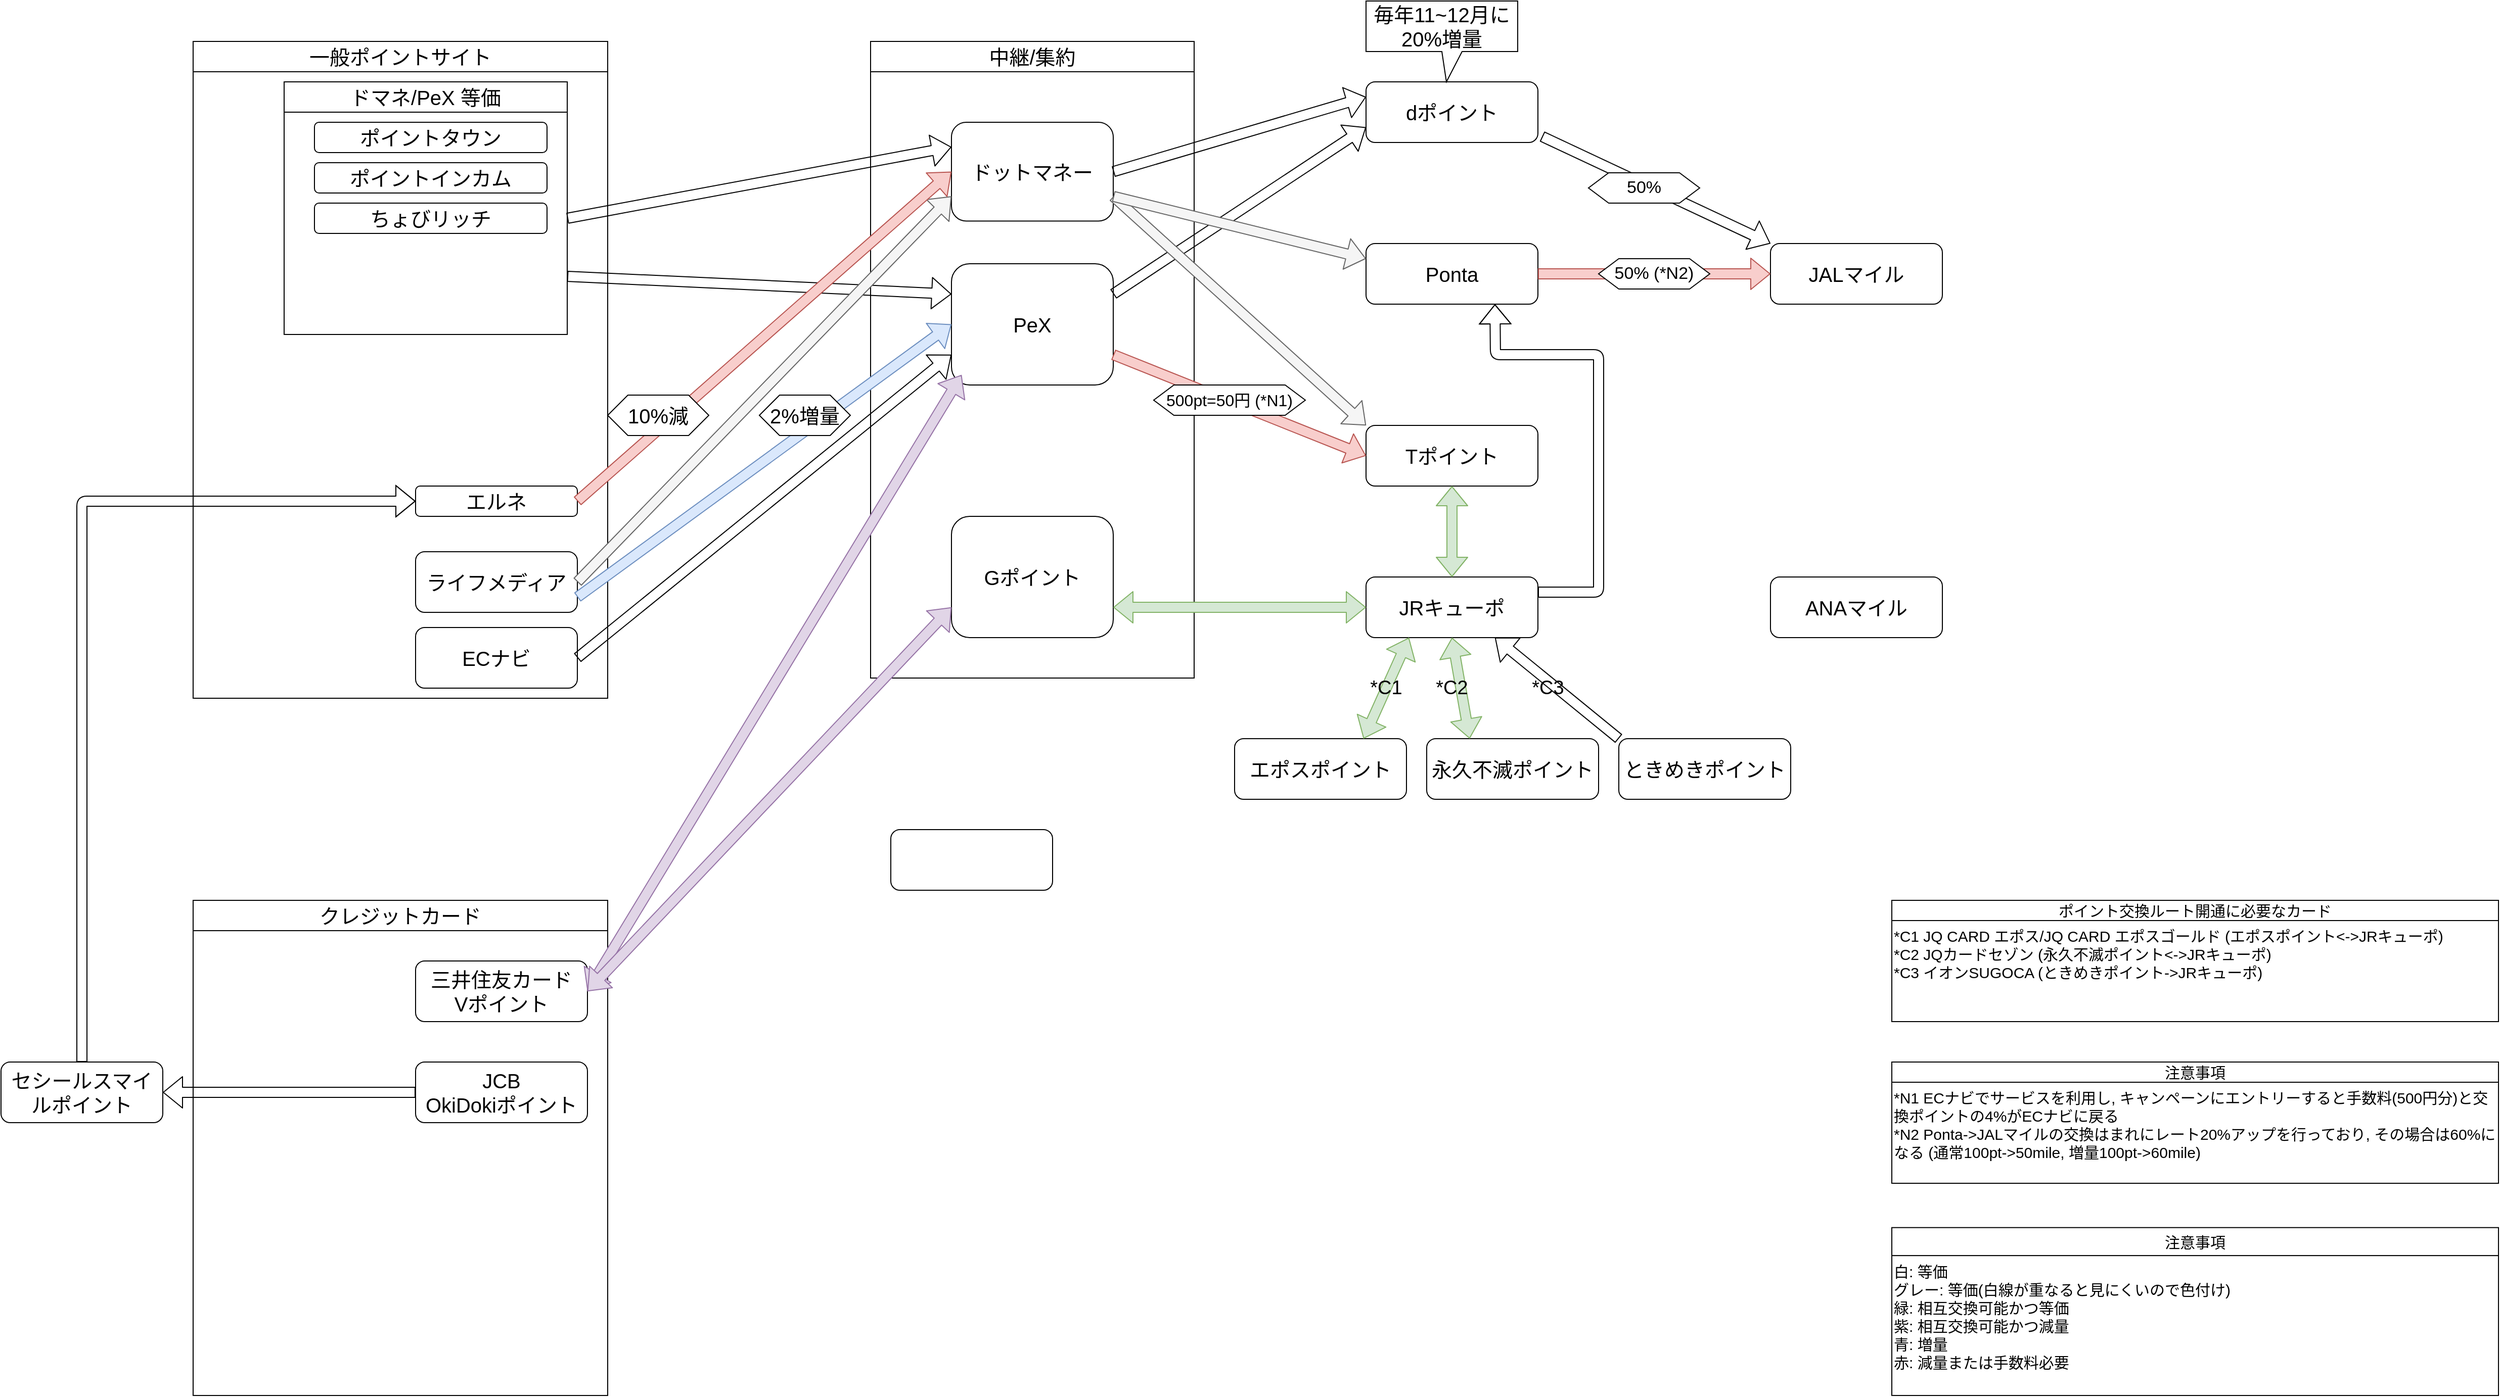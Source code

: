 <mxfile version="14.8.0" type="github">
  <diagram id="JNALb2PzPKqTstAHPSO6" name="ポイントフロー">
    <mxGraphModel dx="2037" dy="1060" grid="1" gridSize="10" guides="1" tooltips="1" connect="1" arrows="1" fold="1" page="1" pageScale="1" pageWidth="4681" pageHeight="3300" math="0" shadow="0">
      <root>
        <mxCell id="0" />
        <mxCell id="1" parent="0" />
        <mxCell id="eb8NVAbyXiwgKea17MFX-14" value="" style="rounded=0;whiteSpace=wrap;html=1;fontSize=20;fillColor=none;" parent="1" vertex="1">
          <mxGeometry x="2110" y="300" width="320" height="600" as="geometry" />
        </mxCell>
        <mxCell id="n4ACcEZn-75h-fmExN6u-18" value="" style="rounded=0;whiteSpace=wrap;html=1;fontSize=20;fillColor=none;" parent="1" vertex="1">
          <mxGeometry x="1440" y="300" width="410" height="620" as="geometry" />
        </mxCell>
        <mxCell id="n4ACcEZn-75h-fmExN6u-24" value="" style="rounded=0;whiteSpace=wrap;html=1;fontSize=20;align=left;fillColor=none;" parent="1" vertex="1">
          <mxGeometry x="1440" y="1150" width="410" height="460" as="geometry" />
        </mxCell>
        <mxCell id="n4ACcEZn-75h-fmExN6u-7" value="&lt;div style=&quot;font-size: 20px;&quot;&gt;&lt;font style=&quot;font-size: 20px;&quot;&gt;PeX&lt;/font&gt;&lt;/div&gt;" style="rounded=1;whiteSpace=wrap;html=1;fontSize=20;" parent="1" vertex="1">
          <mxGeometry x="2190" y="490" width="160" height="120" as="geometry" />
        </mxCell>
        <mxCell id="n4ACcEZn-75h-fmExN6u-8" value="&lt;font style=&quot;font-size: 20px;&quot;&gt;ドットマネー&lt;/font&gt;" style="rounded=1;whiteSpace=wrap;html=1;fontSize=20;" parent="1" vertex="1">
          <mxGeometry x="2190" y="350" width="160" height="97.76" as="geometry" />
        </mxCell>
        <mxCell id="n4ACcEZn-75h-fmExN6u-9" value="" style="rounded=1;whiteSpace=wrap;html=1;fontSize=20;" parent="1" vertex="1">
          <mxGeometry x="2130" y="1050" width="160" height="60" as="geometry" />
        </mxCell>
        <mxCell id="n4ACcEZn-75h-fmExN6u-10" value="&lt;div style=&quot;font-size: 20px;&quot;&gt;&lt;font style=&quot;font-size: 20px;&quot;&gt;ECナビ&lt;/font&gt;&lt;/div&gt;" style="rounded=1;whiteSpace=wrap;html=1;fontSize=20;" parent="1" vertex="1">
          <mxGeometry x="1660" y="850" width="160" height="60" as="geometry" />
        </mxCell>
        <mxCell id="n4ACcEZn-75h-fmExN6u-11" value="&lt;font style=&quot;font-size: 20px;&quot;&gt;ライフメディア&lt;br style=&quot;font-size: 20px;&quot;&gt;&lt;/font&gt;" style="rounded=1;whiteSpace=wrap;html=1;fontSize=20;" parent="1" vertex="1">
          <mxGeometry x="1660" y="775" width="160" height="60" as="geometry" />
        </mxCell>
        <mxCell id="n4ACcEZn-75h-fmExN6u-13" value="" style="shape=flexArrow;endArrow=classic;html=1;fontSize=20;exitX=1;exitY=0.5;exitDx=0;exitDy=0;entryX=0;entryY=0.75;entryDx=0;entryDy=0;" parent="1" source="n4ACcEZn-75h-fmExN6u-10" target="n4ACcEZn-75h-fmExN6u-7" edge="1">
          <mxGeometry width="50" height="50" relative="1" as="geometry">
            <mxPoint x="1820" y="800" as="sourcePoint" />
            <mxPoint x="2030" y="830" as="targetPoint" />
          </mxGeometry>
        </mxCell>
        <mxCell id="n4ACcEZn-75h-fmExN6u-14" value="" style="shape=flexArrow;endArrow=classic;html=1;fontSize=20;entryX=0;entryY=0.5;entryDx=0;entryDy=0;exitX=1;exitY=0.75;exitDx=0;exitDy=0;fillColor=#dae8fc;strokeColor=#6c8ebf;" parent="1" source="n4ACcEZn-75h-fmExN6u-11" target="n4ACcEZn-75h-fmExN6u-7" edge="1">
          <mxGeometry width="50" height="50" relative="1" as="geometry">
            <mxPoint x="1810" y="690" as="sourcePoint" />
            <mxPoint x="1870" y="640" as="targetPoint" />
          </mxGeometry>
        </mxCell>
        <mxCell id="n4ACcEZn-75h-fmExN6u-19" value="一般ポイントサイト" style="whiteSpace=wrap;html=1;fontSize=20;" parent="1" vertex="1">
          <mxGeometry x="1440" y="270" width="410" height="30" as="geometry" />
        </mxCell>
        <mxCell id="n4ACcEZn-75h-fmExN6u-22" value="" style="shape=flexArrow;endArrow=classic;html=1;fontSize=20;entryX=0;entryY=0.25;entryDx=0;entryDy=0;exitX=1;exitY=0.5;exitDx=0;exitDy=0;" parent="1" source="n4ACcEZn-75h-fmExN6u-47" target="n4ACcEZn-75h-fmExN6u-8" edge="1">
          <mxGeometry width="50" height="50" relative="1" as="geometry">
            <mxPoint x="1830" y="525" as="sourcePoint" />
            <mxPoint x="1910" y="540" as="targetPoint" />
          </mxGeometry>
        </mxCell>
        <mxCell id="n4ACcEZn-75h-fmExN6u-23" value="" style="shape=flexArrow;endArrow=classic;html=1;fontSize=20;entryX=0;entryY=0.25;entryDx=0;entryDy=0;exitX=1;exitY=0.75;exitDx=0;exitDy=0;" parent="1" source="n4ACcEZn-75h-fmExN6u-47" target="n4ACcEZn-75h-fmExN6u-7" edge="1">
          <mxGeometry width="50" height="50" relative="1" as="geometry">
            <mxPoint x="1830" y="565" as="sourcePoint" />
            <mxPoint x="1920" y="585" as="targetPoint" />
          </mxGeometry>
        </mxCell>
        <mxCell id="n4ACcEZn-75h-fmExN6u-25" value="&lt;div&gt;三井住友カード&lt;/div&gt;&lt;div&gt;Vポイント&lt;br&gt;&lt;/div&gt;" style="rounded=1;whiteSpace=wrap;html=1;fontSize=20;align=center;" parent="1" vertex="1">
          <mxGeometry x="1660" y="1180" width="170" height="60" as="geometry" />
        </mxCell>
        <mxCell id="n4ACcEZn-75h-fmExN6u-31" value="&lt;div align=&quot;center&quot;&gt;2%増量&lt;/div&gt;" style="shape=hexagon;perimeter=hexagonPerimeter2;whiteSpace=wrap;html=1;fixedSize=1;fontSize=20;align=center;" parent="1" vertex="1">
          <mxGeometry x="2000" y="620" width="90" height="40" as="geometry" />
        </mxCell>
        <mxCell id="n4ACcEZn-75h-fmExN6u-32" value="" style="shape=flexArrow;endArrow=classic;html=1;fontSize=20;entryX=0;entryY=0.25;entryDx=0;entryDy=0;exitX=1;exitY=0.5;exitDx=0;exitDy=0;" parent="1" source="n4ACcEZn-75h-fmExN6u-8" target="n4ACcEZn-75h-fmExN6u-4" edge="1">
          <mxGeometry width="50" height="50" relative="1" as="geometry">
            <mxPoint x="2190" y="500" as="sourcePoint" />
            <mxPoint x="2240" y="450" as="targetPoint" />
          </mxGeometry>
        </mxCell>
        <mxCell id="n4ACcEZn-75h-fmExN6u-33" value="" style="shape=flexArrow;endArrow=classic;html=1;fontSize=20;entryX=0;entryY=0.75;entryDx=0;entryDy=0;exitX=1;exitY=0.25;exitDx=0;exitDy=0;" parent="1" source="n4ACcEZn-75h-fmExN6u-7" target="n4ACcEZn-75h-fmExN6u-4" edge="1">
          <mxGeometry width="50" height="50" relative="1" as="geometry">
            <mxPoint x="2340" y="700" as="sourcePoint" />
            <mxPoint x="2250" y="700" as="targetPoint" />
          </mxGeometry>
        </mxCell>
        <mxCell id="n4ACcEZn-75h-fmExN6u-16" value="" style="shape=flexArrow;endArrow=classic;html=1;fontSize=20;entryX=0;entryY=0.75;entryDx=0;entryDy=0;exitX=1;exitY=0.5;exitDx=0;exitDy=0;fillColor=#f5f5f5;strokeColor=#666666;" parent="1" source="n4ACcEZn-75h-fmExN6u-11" target="n4ACcEZn-75h-fmExN6u-8" edge="1">
          <mxGeometry width="50" height="50" relative="1" as="geometry">
            <mxPoint x="1820" y="655" as="sourcePoint" />
            <mxPoint x="1870" y="605" as="targetPoint" />
          </mxGeometry>
        </mxCell>
        <mxCell id="n4ACcEZn-75h-fmExN6u-35" value="" style="shape=flexArrow;endArrow=classic;startArrow=classic;html=1;fontSize=20;exitX=1;exitY=0.5;exitDx=0;exitDy=0;fillColor=#e1d5e7;strokeColor=#9673a6;" parent="1" source="n4ACcEZn-75h-fmExN6u-25" edge="1">
          <mxGeometry width="50" height="50" relative="1" as="geometry">
            <mxPoint x="1840" y="1030" as="sourcePoint" />
            <mxPoint x="2200" y="600" as="targetPoint" />
          </mxGeometry>
        </mxCell>
        <mxCell id="n4ACcEZn-75h-fmExN6u-36" value="&lt;div align=&quot;center&quot;&gt;クレジットカード&lt;br&gt;&lt;/div&gt;" style="rounded=0;whiteSpace=wrap;html=1;fontSize=20;align=center;" parent="1" vertex="1">
          <mxGeometry x="1440" y="1120" width="410" height="30" as="geometry" />
        </mxCell>
        <mxCell id="n4ACcEZn-75h-fmExN6u-47" value="" style="rounded=0;whiteSpace=wrap;html=1;fontSize=20;align=left;fillColor=none;verticalAlign=top;" parent="1" vertex="1">
          <mxGeometry x="1530" y="330" width="280" height="230" as="geometry" />
        </mxCell>
        <mxCell id="n4ACcEZn-75h-fmExN6u-48" value="ドマネ/PeX 等価" style="rounded=0;whiteSpace=wrap;html=1;fontSize=20;align=center;" parent="1" vertex="1">
          <mxGeometry x="1530" y="310" width="280" height="30" as="geometry" />
        </mxCell>
        <mxCell id="n4ACcEZn-75h-fmExN6u-51" value="ポイントタウン" style="rounded=1;whiteSpace=wrap;html=1;fontSize=20;align=center;" parent="1" vertex="1">
          <mxGeometry x="1560" y="350" width="230" height="30" as="geometry" />
        </mxCell>
        <mxCell id="n4ACcEZn-75h-fmExN6u-52" value="ポイントインカム" style="rounded=1;whiteSpace=wrap;html=1;fontSize=20;align=center;" parent="1" vertex="1">
          <mxGeometry x="1560" y="390" width="230" height="30" as="geometry" />
        </mxCell>
        <mxCell id="n4ACcEZn-75h-fmExN6u-53" value="ちょびリッチ" style="rounded=1;whiteSpace=wrap;html=1;fontSize=20;align=center;" parent="1" vertex="1">
          <mxGeometry x="1560" y="430" width="230" height="30" as="geometry" />
        </mxCell>
        <mxCell id="n4ACcEZn-75h-fmExN6u-61" value="&lt;div&gt;JCB&lt;/div&gt;&lt;div&gt;OkiDokiポイント&lt;br&gt;&lt;/div&gt;" style="rounded=1;whiteSpace=wrap;html=1;fontSize=20;align=center;" parent="1" vertex="1">
          <mxGeometry x="1660" y="1280" width="170" height="60" as="geometry" />
        </mxCell>
        <mxCell id="eb8NVAbyXiwgKea17MFX-3" value="セシールスマイルポイント" style="rounded=1;whiteSpace=wrap;html=1;fontSize=20;" parent="1" vertex="1">
          <mxGeometry x="1250" y="1280" width="160" height="60" as="geometry" />
        </mxCell>
        <mxCell id="eb8NVAbyXiwgKea17MFX-6" value="エルネ" style="rounded=1;whiteSpace=wrap;html=1;fontSize=20;" parent="1" vertex="1">
          <mxGeometry x="1660" y="710" width="160" height="30" as="geometry" />
        </mxCell>
        <mxCell id="eb8NVAbyXiwgKea17MFX-7" value="" style="shape=flexArrow;endArrow=classic;html=1;fontSize=20;entryX=1;entryY=0.5;entryDx=0;entryDy=0;exitX=0;exitY=0.5;exitDx=0;exitDy=0;" parent="1" source="n4ACcEZn-75h-fmExN6u-61" target="eb8NVAbyXiwgKea17MFX-3" edge="1">
          <mxGeometry width="50" height="50" relative="1" as="geometry">
            <mxPoint x="1490" y="1135" as="sourcePoint" />
            <mxPoint x="1540" y="1085" as="targetPoint" />
          </mxGeometry>
        </mxCell>
        <mxCell id="eb8NVAbyXiwgKea17MFX-8" value="" style="shape=flexArrow;endArrow=classic;html=1;fontSize=20;exitX=0.5;exitY=0;exitDx=0;exitDy=0;entryX=0;entryY=0.5;entryDx=0;entryDy=0;" parent="1" source="eb8NVAbyXiwgKea17MFX-3" target="eb8NVAbyXiwgKea17MFX-6" edge="1">
          <mxGeometry width="50" height="50" relative="1" as="geometry">
            <mxPoint x="1330" y="1070" as="sourcePoint" />
            <mxPoint x="1330" y="660" as="targetPoint" />
            <Array as="points">
              <mxPoint x="1330" y="725" />
            </Array>
          </mxGeometry>
        </mxCell>
        <mxCell id="eb8NVAbyXiwgKea17MFX-10" value="" style="shape=flexArrow;endArrow=classic;html=1;fontSize=20;entryX=0;entryY=0.5;entryDx=0;entryDy=0;fillColor=#f8cecc;strokeColor=#b85450;exitX=1;exitY=0.5;exitDx=0;exitDy=0;" parent="1" source="eb8NVAbyXiwgKea17MFX-6" target="n4ACcEZn-75h-fmExN6u-8" edge="1">
          <mxGeometry width="50" height="50" relative="1" as="geometry">
            <mxPoint x="1820" y="680" as="sourcePoint" />
            <mxPoint x="1870" y="630" as="targetPoint" />
          </mxGeometry>
        </mxCell>
        <mxCell id="eb8NVAbyXiwgKea17MFX-11" value="10%減" style="shape=hexagon;perimeter=hexagonPerimeter2;whiteSpace=wrap;html=1;fixedSize=1;fontSize=20;" parent="1" vertex="1">
          <mxGeometry x="1850" y="620" width="100" height="40" as="geometry" />
        </mxCell>
        <mxCell id="eb8NVAbyXiwgKea17MFX-15" value="中継/集約" style="rounded=0;whiteSpace=wrap;html=1;fontSize=20;" parent="1" vertex="1">
          <mxGeometry x="2110" y="270" width="320" height="30" as="geometry" />
        </mxCell>
        <mxCell id="0r6g7IO5Q1uZSNd1gTx7-1" value="JRキューポ" style="rounded=1;whiteSpace=wrap;html=1;fontSize=20;" parent="1" vertex="1">
          <mxGeometry x="2600" y="800" width="170" height="60" as="geometry" />
        </mxCell>
        <mxCell id="0r6g7IO5Q1uZSNd1gTx7-4" value="&lt;div style=&quot;font-size: 20px&quot;&gt;Gポイント&lt;/div&gt;" style="rounded=1;whiteSpace=wrap;html=1;fontSize=20;" parent="1" vertex="1">
          <mxGeometry x="2190" y="740" width="160" height="120" as="geometry" />
        </mxCell>
        <mxCell id="0r6g7IO5Q1uZSNd1gTx7-5" value="" style="shape=flexArrow;endArrow=classic;startArrow=classic;html=1;exitX=1;exitY=0.5;exitDx=0;exitDy=0;entryX=0;entryY=0.75;entryDx=0;entryDy=0;fillColor=#e1d5e7;strokeColor=#9673a6;" parent="1" source="n4ACcEZn-75h-fmExN6u-25" target="0r6g7IO5Q1uZSNd1gTx7-4" edge="1">
          <mxGeometry width="50" height="50" relative="1" as="geometry">
            <mxPoint x="1960" y="1220" as="sourcePoint" />
            <mxPoint x="2080" y="1000" as="targetPoint" />
          </mxGeometry>
        </mxCell>
        <mxCell id="0r6g7IO5Q1uZSNd1gTx7-8" value="" style="shape=flexArrow;endArrow=classic;startArrow=classic;html=1;exitX=1;exitY=0.75;exitDx=0;exitDy=0;entryX=0;entryY=0.5;entryDx=0;entryDy=0;fillColor=#d5e8d4;strokeColor=#82b366;" parent="1" source="0r6g7IO5Q1uZSNd1gTx7-4" target="0r6g7IO5Q1uZSNd1gTx7-1" edge="1">
          <mxGeometry width="50" height="50" relative="1" as="geometry">
            <mxPoint x="2470" y="790" as="sourcePoint" />
            <mxPoint x="2520" y="740" as="targetPoint" />
          </mxGeometry>
        </mxCell>
        <mxCell id="0r6g7IO5Q1uZSNd1gTx7-9" value="Tポイント" style="rounded=1;whiteSpace=wrap;html=1;fontSize=20;" parent="1" vertex="1">
          <mxGeometry x="2600" y="650" width="170" height="60" as="geometry" />
        </mxCell>
        <mxCell id="0r6g7IO5Q1uZSNd1gTx7-10" value="" style="shape=flexArrow;endArrow=classic;startArrow=classic;html=1;exitX=0.5;exitY=0;exitDx=0;exitDy=0;entryX=0.5;entryY=1;entryDx=0;entryDy=0;fillColor=#d5e8d4;strokeColor=#82b366;" parent="1" source="0r6g7IO5Q1uZSNd1gTx7-1" target="0r6g7IO5Q1uZSNd1gTx7-9" edge="1">
          <mxGeometry width="50" height="50" relative="1" as="geometry">
            <mxPoint x="2440" y="750" as="sourcePoint" />
            <mxPoint x="2500" y="740" as="targetPoint" />
          </mxGeometry>
        </mxCell>
        <mxCell id="0r6g7IO5Q1uZSNd1gTx7-12" value="永久不滅ポイント" style="rounded=1;whiteSpace=wrap;html=1;fontSize=20;" parent="1" vertex="1">
          <mxGeometry x="2660" y="960" width="170" height="60" as="geometry" />
        </mxCell>
        <mxCell id="0r6g7IO5Q1uZSNd1gTx7-13" value="" style="shape=flexArrow;endArrow=classic;html=1;entryX=0;entryY=0.5;entryDx=0;entryDy=0;exitX=1;exitY=0.75;exitDx=0;exitDy=0;fillColor=#f8cecc;strokeColor=#b85450;" parent="1" source="n4ACcEZn-75h-fmExN6u-7" target="0r6g7IO5Q1uZSNd1gTx7-9" edge="1">
          <mxGeometry width="50" height="50" relative="1" as="geometry">
            <mxPoint x="2360" y="600" as="sourcePoint" />
            <mxPoint x="2410" y="550" as="targetPoint" />
          </mxGeometry>
        </mxCell>
        <mxCell id="0r6g7IO5Q1uZSNd1gTx7-14" value="&lt;div&gt;500pt=50円 (&lt;span&gt;*N&lt;/span&gt;&lt;span&gt;1)&lt;/span&gt;&lt;/div&gt;" style="shape=hexagon;perimeter=hexagonPerimeter2;whiteSpace=wrap;html=1;fixedSize=1;fontSize=16;" parent="1" vertex="1">
          <mxGeometry x="2390" y="610" width="150" height="30" as="geometry" />
        </mxCell>
        <mxCell id="0r6g7IO5Q1uZSNd1gTx7-15" value="" style="shape=flexArrow;endArrow=classic;startArrow=classic;html=1;fillColor=#d5e8d4;strokeColor=#82b366;exitX=0.25;exitY=0;exitDx=0;exitDy=0;entryX=0.5;entryY=1;entryDx=0;entryDy=0;" parent="1" source="0r6g7IO5Q1uZSNd1gTx7-12" target="0r6g7IO5Q1uZSNd1gTx7-1" edge="1">
          <mxGeometry width="50" height="50" relative="1" as="geometry">
            <mxPoint x="2760" y="960" as="sourcePoint" />
            <mxPoint x="2720" y="870" as="targetPoint" />
          </mxGeometry>
        </mxCell>
        <mxCell id="kb6ahVInnKZUIDJ3Hx-f-1" value="JALマイル" style="rounded=1;whiteSpace=wrap;html=1;fontSize=20;" parent="1" vertex="1">
          <mxGeometry x="3000" y="470" width="170" height="60" as="geometry" />
        </mxCell>
        <mxCell id="kb6ahVInnKZUIDJ3Hx-f-2" value="ANAマイル" style="rounded=1;whiteSpace=wrap;html=1;fontSize=20;" parent="1" vertex="1">
          <mxGeometry x="3000" y="800" width="170" height="60" as="geometry" />
        </mxCell>
        <mxCell id="kb6ahVInnKZUIDJ3Hx-f-3" value="Ponta" style="rounded=1;whiteSpace=wrap;html=1;align=center;fontSize=20;" parent="1" vertex="1">
          <mxGeometry x="2600" y="470" width="170" height="60" as="geometry" />
        </mxCell>
        <mxCell id="kb6ahVInnKZUIDJ3Hx-f-4" value="" style="group" parent="1" vertex="1" connectable="0">
          <mxGeometry x="2600" y="235" width="170" height="135" as="geometry" />
        </mxCell>
        <mxCell id="n4ACcEZn-75h-fmExN6u-4" value="&lt;div style=&quot;font-size: 20px;&quot; align=&quot;center&quot;&gt;&lt;font style=&quot;font-size: 20px;&quot;&gt;dポイント&lt;/font&gt;&lt;/div&gt;" style="rounded=1;whiteSpace=wrap;html=1;align=center;fontSize=20;" parent="kb6ahVInnKZUIDJ3Hx-f-4" vertex="1">
          <mxGeometry y="75" width="170" height="60" as="geometry" />
        </mxCell>
        <mxCell id="kb6ahVInnKZUIDJ3Hx-f-5" value="" style="shape=flexArrow;endArrow=classic;html=1;exitX=1;exitY=0.25;exitDx=0;exitDy=0;entryX=0.75;entryY=1;entryDx=0;entryDy=0;" parent="1" source="0r6g7IO5Q1uZSNd1gTx7-1" target="kb6ahVInnKZUIDJ3Hx-f-3" edge="1">
          <mxGeometry width="50" height="50" relative="1" as="geometry">
            <mxPoint x="2790" y="830" as="sourcePoint" />
            <mxPoint x="2730" y="580" as="targetPoint" />
            <Array as="points">
              <mxPoint x="2830" y="815" />
              <mxPoint x="2830" y="580" />
              <mxPoint x="2728" y="580" />
            </Array>
          </mxGeometry>
        </mxCell>
        <mxCell id="rARvepKuOwMLc6lqj7yM-1" value="エポスポイント" style="rounded=1;whiteSpace=wrap;html=1;fontSize=20;" parent="1" vertex="1">
          <mxGeometry x="2470" y="960" width="170" height="60" as="geometry" />
        </mxCell>
        <mxCell id="rARvepKuOwMLc6lqj7yM-2" value="" style="shape=flexArrow;endArrow=classic;startArrow=classic;html=1;entryX=0.25;entryY=1;entryDx=0;entryDy=0;exitX=0.75;exitY=0;exitDx=0;exitDy=0;fillColor=#d5e8d4;strokeColor=#82b366;" parent="1" source="rARvepKuOwMLc6lqj7yM-1" target="0r6g7IO5Q1uZSNd1gTx7-1" edge="1">
          <mxGeometry width="50" height="50" relative="1" as="geometry">
            <mxPoint x="2580" y="960" as="sourcePoint" />
            <mxPoint x="2630" y="910" as="targetPoint" />
          </mxGeometry>
        </mxCell>
        <mxCell id="rARvepKuOwMLc6lqj7yM-3" value="" style="shape=flexArrow;endArrow=classic;html=1;entryX=0;entryY=0.5;entryDx=0;entryDy=0;exitX=1;exitY=0.5;exitDx=0;exitDy=0;fillColor=#f8cecc;strokeColor=#b85450;" parent="1" source="kb6ahVInnKZUIDJ3Hx-f-3" target="kb6ahVInnKZUIDJ3Hx-f-1" edge="1">
          <mxGeometry width="50" height="50" relative="1" as="geometry">
            <mxPoint x="2790" y="530" as="sourcePoint" />
            <mxPoint x="2840" y="480" as="targetPoint" />
          </mxGeometry>
        </mxCell>
        <mxCell id="rARvepKuOwMLc6lqj7yM-4" value="50% (*N2)" style="shape=hexagon;perimeter=hexagonPerimeter2;whiteSpace=wrap;html=1;fixedSize=1;fontSize=17;" parent="1" vertex="1">
          <mxGeometry x="2830" y="485" width="110" height="30" as="geometry" />
        </mxCell>
        <mxCell id="rARvepKuOwMLc6lqj7yM-5" value="" style="shape=flexArrow;endArrow=classic;html=1;fontSize=17;entryX=0;entryY=0;entryDx=0;entryDy=0;exitX=1;exitY=0.75;exitDx=0;exitDy=0;fillColor=#f5f5f5;strokeColor=#666666;" parent="1" source="n4ACcEZn-75h-fmExN6u-8" target="0r6g7IO5Q1uZSNd1gTx7-9" edge="1">
          <mxGeometry width="50" height="50" relative="1" as="geometry">
            <mxPoint x="2380" y="480" as="sourcePoint" />
            <mxPoint x="2430" y="430" as="targetPoint" />
          </mxGeometry>
        </mxCell>
        <mxCell id="rARvepKuOwMLc6lqj7yM-7" value="" style="shape=flexArrow;endArrow=classic;html=1;fontSize=17;entryX=0;entryY=0.25;entryDx=0;entryDy=0;exitX=1;exitY=0.75;exitDx=0;exitDy=0;fillColor=#f5f5f5;strokeColor=#666666;" parent="1" source="n4ACcEZn-75h-fmExN6u-8" target="kb6ahVInnKZUIDJ3Hx-f-3" edge="1">
          <mxGeometry width="50" height="50" relative="1" as="geometry">
            <mxPoint x="2390" y="460" as="sourcePoint" />
            <mxPoint x="2440" y="410" as="targetPoint" />
          </mxGeometry>
        </mxCell>
        <mxCell id="n4ACcEZn-75h-fmExN6u-6" value="毎年11~12月に20%増量" style="shape=callout;whiteSpace=wrap;html=1;perimeter=calloutPerimeter;fontSize=20;position2=0.53;" parent="1" vertex="1">
          <mxGeometry x="2600" y="230" width="150" height="80" as="geometry" />
        </mxCell>
        <mxCell id="rZXJAhksHCK-96D58tUN-5" value="" style="group" parent="1" vertex="1" connectable="0">
          <mxGeometry x="3120" y="1270" width="600" height="130" as="geometry" />
        </mxCell>
        <mxCell id="rZXJAhksHCK-96D58tUN-6" value="" style="group" parent="rZXJAhksHCK-96D58tUN-5" vertex="1" connectable="0">
          <mxGeometry y="10" width="600" height="120" as="geometry" />
        </mxCell>
        <mxCell id="rZXJAhksHCK-96D58tUN-2" value="&lt;font style=&quot;font-size: 15px&quot;&gt;*N1 ECナビでサービスを利用し, キャンペーンにエントリーすると手数料(500円分)と交換ポイントの4%がECナビに戻る&lt;br&gt;*N2 Ponta-&amp;gt;JALマイルの交換はまれにレート20%アップを行っており, その場合は60%になる (通常100pt-&amp;gt;50mile, 増量100pt-&amp;gt;60mile)&lt;/font&gt;" style="rounded=0;whiteSpace=wrap;html=1;fontSize=12;align=left;verticalAlign=top;" parent="rZXJAhksHCK-96D58tUN-6" vertex="1">
          <mxGeometry y="20" width="600" height="100" as="geometry" />
        </mxCell>
        <mxCell id="rZXJAhksHCK-96D58tUN-4" value="&lt;font style=&quot;font-size: 15px&quot;&gt;注意事項&lt;/font&gt;" style="rounded=0;whiteSpace=wrap;html=1;fontSize=14;align=center;" parent="rZXJAhksHCK-96D58tUN-6" vertex="1">
          <mxGeometry width="600" height="20" as="geometry" />
        </mxCell>
        <mxCell id="rZXJAhksHCK-96D58tUN-9" value="" style="group" parent="1" vertex="1" connectable="0">
          <mxGeometry x="3120" y="1110" width="600" height="130" as="geometry" />
        </mxCell>
        <mxCell id="rZXJAhksHCK-96D58tUN-10" value="" style="group" parent="rZXJAhksHCK-96D58tUN-9" vertex="1" connectable="0">
          <mxGeometry y="10" width="600" height="120" as="geometry" />
        </mxCell>
        <mxCell id="rZXJAhksHCK-96D58tUN-11" value="&lt;font style=&quot;font-size: 15px&quot;&gt;*C1 JQ CARD エポス/JQ CARD エポスゴールド (エポスポイント&amp;lt;-&amp;gt;JRキューポ)&lt;br&gt;*C2 JQカードセゾン (永久不滅ポイント&amp;lt;-&amp;gt;JRキューポ)&lt;br&gt;*C3 イオンSUGOCA (ときめきポイント-&amp;gt;JRキューポ)&lt;br&gt;&lt;/font&gt;" style="rounded=0;whiteSpace=wrap;html=1;fontSize=12;align=left;verticalAlign=top;" parent="rZXJAhksHCK-96D58tUN-10" vertex="1">
          <mxGeometry y="20" width="600" height="100" as="geometry" />
        </mxCell>
        <mxCell id="rZXJAhksHCK-96D58tUN-12" value="&lt;font style=&quot;font-size: 15px&quot;&gt;ポイント交換ルート開通に必要なカード&lt;/font&gt;" style="rounded=0;whiteSpace=wrap;html=1;fontSize=14;align=center;" parent="rZXJAhksHCK-96D58tUN-10" vertex="1">
          <mxGeometry width="600" height="20" as="geometry" />
        </mxCell>
        <mxCell id="35Za1Qmwk_jCWzCy-l4y-2" value="*C1" style="text;html=1;strokeColor=none;fillColor=none;align=center;verticalAlign=middle;whiteSpace=wrap;rounded=0;fontSize=19;" parent="1" vertex="1">
          <mxGeometry x="2600" y="900" width="40" height="20" as="geometry" />
        </mxCell>
        <mxCell id="35Za1Qmwk_jCWzCy-l4y-3" value="*C2" style="text;html=1;strokeColor=none;fillColor=none;align=center;verticalAlign=middle;whiteSpace=wrap;rounded=0;fontSize=19;" parent="1" vertex="1">
          <mxGeometry x="2665" y="900" width="40" height="20" as="geometry" />
        </mxCell>
        <mxCell id="lN5nsVR4za2gzK-BzXJi-1" value="" style="group" parent="1" vertex="1" connectable="0">
          <mxGeometry x="3120" y="1430" width="600" height="180" as="geometry" />
        </mxCell>
        <mxCell id="lN5nsVR4za2gzK-BzXJi-2" value="" style="group" parent="lN5nsVR4za2gzK-BzXJi-1" vertex="1" connectable="0">
          <mxGeometry y="13.846" width="600" height="166.154" as="geometry" />
        </mxCell>
        <mxCell id="lN5nsVR4za2gzK-BzXJi-3" value="&lt;font style=&quot;font-size: 15px&quot;&gt;白: 等価&lt;br&gt;グレー: 等価(白線が重なると見にくいので色付け)&lt;br&gt;緑: 相互交換可能かつ等価&lt;br&gt;紫: 相互交換可能かつ減量&lt;br&gt;青: 増量&lt;br&gt;赤: 減量または手数料必要&lt;/font&gt;" style="rounded=0;whiteSpace=wrap;html=1;fontSize=12;align=left;verticalAlign=top;" parent="lN5nsVR4za2gzK-BzXJi-2" vertex="1">
          <mxGeometry y="27.692" width="600" height="138.462" as="geometry" />
        </mxCell>
        <mxCell id="lN5nsVR4za2gzK-BzXJi-4" value="&lt;font style=&quot;font-size: 15px&quot;&gt;注意事項&lt;/font&gt;" style="rounded=0;whiteSpace=wrap;html=1;fontSize=14;align=center;" parent="lN5nsVR4za2gzK-BzXJi-2" vertex="1">
          <mxGeometry width="600" height="27.692" as="geometry" />
        </mxCell>
        <mxCell id="u_OpK2MBuBQUZOKGfSeV-1" value="" style="shape=flexArrow;endArrow=classic;html=1;exitX=1.024;exitY=0.9;exitDx=0;exitDy=0;exitPerimeter=0;entryX=0;entryY=0;entryDx=0;entryDy=0;" parent="1" source="n4ACcEZn-75h-fmExN6u-4" target="kb6ahVInnKZUIDJ3Hx-f-1" edge="1">
          <mxGeometry width="50" height="50" relative="1" as="geometry">
            <mxPoint x="2830" y="400" as="sourcePoint" />
            <mxPoint x="2880" y="350" as="targetPoint" />
          </mxGeometry>
        </mxCell>
        <mxCell id="u_OpK2MBuBQUZOKGfSeV-2" value="50%" style="shape=hexagon;perimeter=hexagonPerimeter2;whiteSpace=wrap;html=1;fixedSize=1;fontSize=17;" parent="1" vertex="1">
          <mxGeometry x="2820" y="400" width="110" height="30" as="geometry" />
        </mxCell>
        <mxCell id="u_OpK2MBuBQUZOKGfSeV-4" value="ときめきポイント" style="rounded=1;whiteSpace=wrap;html=1;fontSize=20;" parent="1" vertex="1">
          <mxGeometry x="2850" y="960" width="170" height="60" as="geometry" />
        </mxCell>
        <mxCell id="u_OpK2MBuBQUZOKGfSeV-6" value="" style="shape=flexArrow;endArrow=classic;html=1;entryX=0.75;entryY=1;entryDx=0;entryDy=0;exitX=0;exitY=0;exitDx=0;exitDy=0;" parent="1" source="u_OpK2MBuBQUZOKGfSeV-4" target="0r6g7IO5Q1uZSNd1gTx7-1" edge="1">
          <mxGeometry width="50" height="50" relative="1" as="geometry">
            <mxPoint x="2720" y="950" as="sourcePoint" />
            <mxPoint x="2770" y="900" as="targetPoint" />
          </mxGeometry>
        </mxCell>
        <mxCell id="u_OpK2MBuBQUZOKGfSeV-7" value="*C3" style="text;html=1;strokeColor=none;fillColor=none;align=center;verticalAlign=middle;whiteSpace=wrap;rounded=0;fontSize=19;" parent="1" vertex="1">
          <mxGeometry x="2760" y="900" width="40" height="20" as="geometry" />
        </mxCell>
      </root>
    </mxGraphModel>
  </diagram>
</mxfile>
